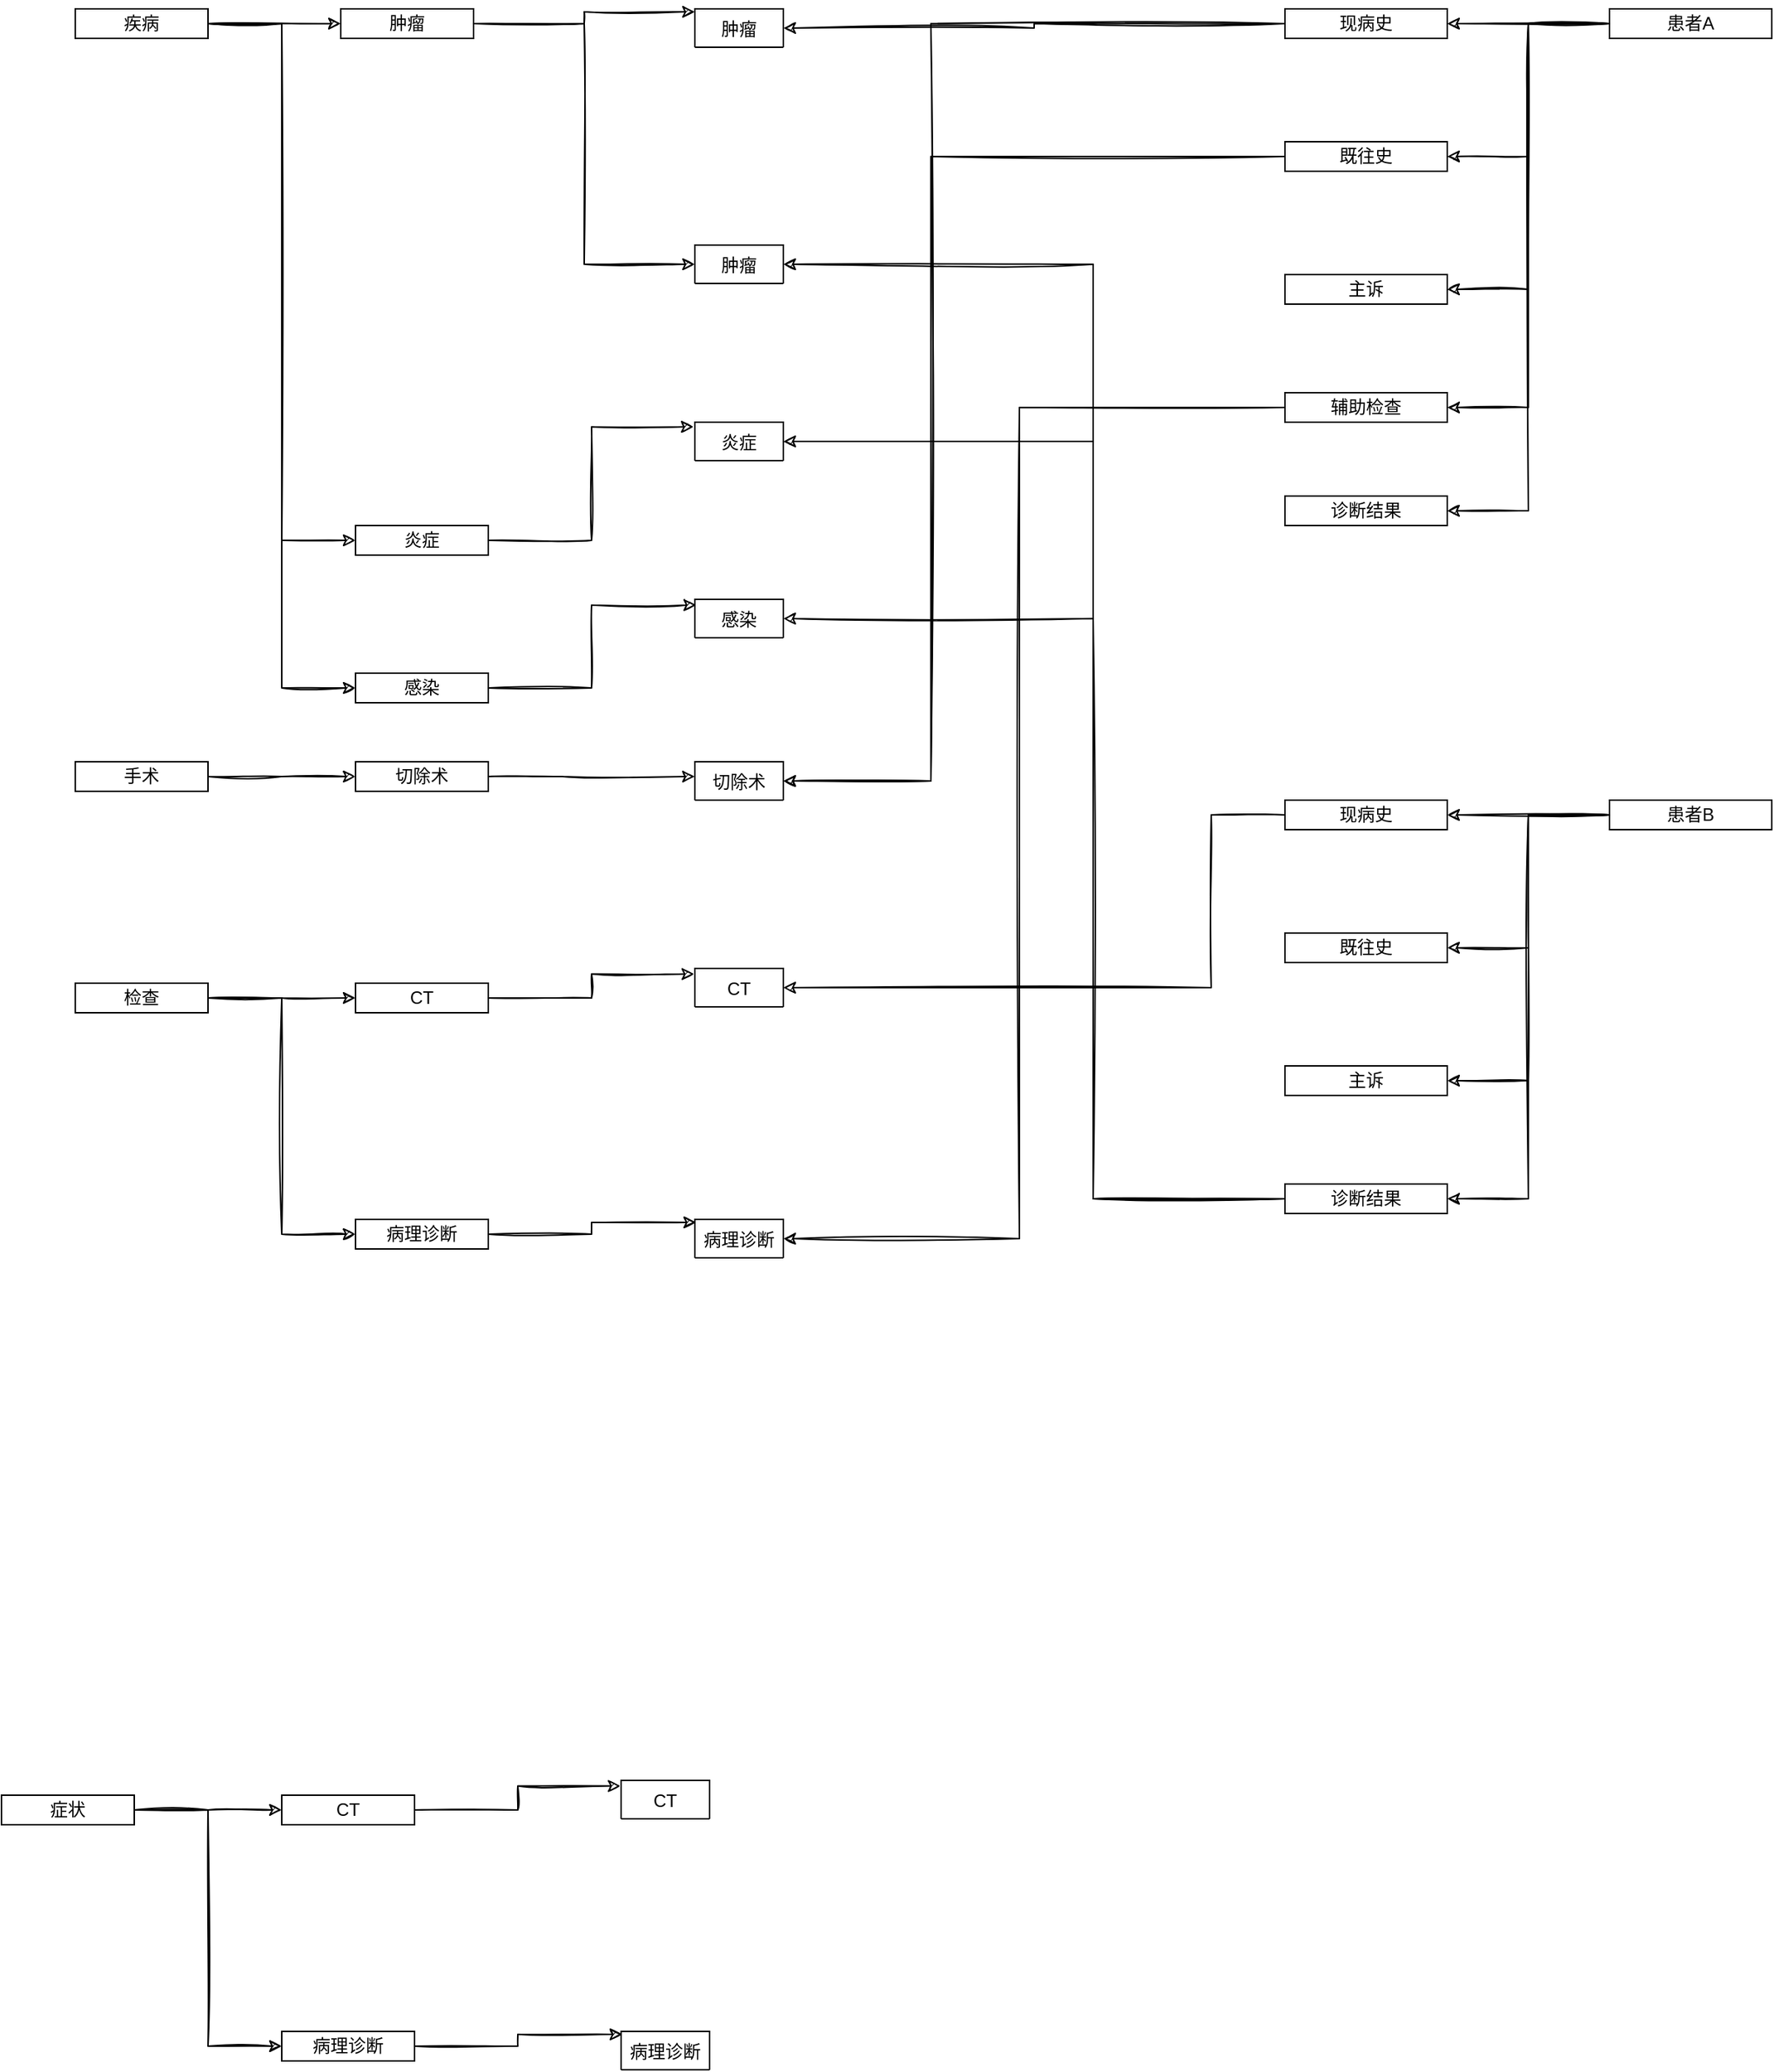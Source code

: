 <mxfile version="15.2.9" type="github">
  <diagram id="rdcxbeQPXJBi-1US10Wj" name="Page-1">
    <mxGraphModel dx="2031" dy="1007" grid="1" gridSize="10" guides="1" tooltips="1" connect="1" arrows="1" fold="1" page="1" pageScale="1" pageWidth="3300" pageHeight="4681" math="0" shadow="0">
      <root>
        <mxCell id="0" />
        <mxCell id="1" parent="0" />
        <mxCell id="RzvoCI_BBaKcWjOHwhh5-71" value="" style="edgeStyle=orthogonalEdgeStyle;rounded=0;sketch=1;orthogonalLoop=1;jettySize=auto;html=1;" edge="1" parent="1" source="RzvoCI_BBaKcWjOHwhh5-72" target="RzvoCI_BBaKcWjOHwhh5-73">
          <mxGeometry relative="1" as="geometry" />
        </mxCell>
        <mxCell id="RzvoCI_BBaKcWjOHwhh5-91" style="edgeStyle=orthogonalEdgeStyle;rounded=0;sketch=1;orthogonalLoop=1;jettySize=auto;html=1;entryX=0;entryY=0.5;entryDx=0;entryDy=0;" edge="1" parent="1" source="RzvoCI_BBaKcWjOHwhh5-72" target="RzvoCI_BBaKcWjOHwhh5-90">
          <mxGeometry relative="1" as="geometry" />
        </mxCell>
        <mxCell id="RzvoCI_BBaKcWjOHwhh5-99" style="edgeStyle=orthogonalEdgeStyle;rounded=0;sketch=1;orthogonalLoop=1;jettySize=auto;html=1;entryX=0;entryY=0.5;entryDx=0;entryDy=0;" edge="1" parent="1" source="RzvoCI_BBaKcWjOHwhh5-72" target="RzvoCI_BBaKcWjOHwhh5-95">
          <mxGeometry relative="1" as="geometry" />
        </mxCell>
        <mxCell id="RzvoCI_BBaKcWjOHwhh5-72" value="疾病" style="rounded=0;whiteSpace=wrap;html=1;" vertex="1" parent="1">
          <mxGeometry x="80" y="50" width="90" height="20" as="geometry" />
        </mxCell>
        <mxCell id="RzvoCI_BBaKcWjOHwhh5-87" style="edgeStyle=orthogonalEdgeStyle;rounded=0;sketch=1;orthogonalLoop=1;jettySize=auto;html=1;entryX=0;entryY=0.5;entryDx=0;entryDy=0;" edge="1" parent="1" source="RzvoCI_BBaKcWjOHwhh5-73" target="RzvoCI_BBaKcWjOHwhh5-85">
          <mxGeometry relative="1" as="geometry" />
        </mxCell>
        <mxCell id="RzvoCI_BBaKcWjOHwhh5-88" style="edgeStyle=orthogonalEdgeStyle;rounded=0;sketch=1;orthogonalLoop=1;jettySize=auto;html=1;entryX=0;entryY=0.077;entryDx=0;entryDy=0;entryPerimeter=0;" edge="1" parent="1" source="RzvoCI_BBaKcWjOHwhh5-73" target="RzvoCI_BBaKcWjOHwhh5-80">
          <mxGeometry relative="1" as="geometry" />
        </mxCell>
        <mxCell id="RzvoCI_BBaKcWjOHwhh5-73" value="肿瘤" style="rounded=0;whiteSpace=wrap;html=1;" vertex="1" parent="1">
          <mxGeometry x="260" y="50" width="90" height="20" as="geometry" />
        </mxCell>
        <mxCell id="RzvoCI_BBaKcWjOHwhh5-80" value="肿瘤" style="swimlane;fontStyle=0;childLayout=stackLayout;horizontal=1;startSize=26;horizontalStack=0;resizeParent=1;resizeParentMax=0;resizeLast=0;collapsible=1;marginBottom=0;" vertex="1" collapsed="1" parent="1">
          <mxGeometry x="500" y="50" width="60" height="26" as="geometry">
            <mxRectangle x="450" y="20" width="140" height="140" as="alternateBounds" />
          </mxGeometry>
        </mxCell>
        <mxCell id="RzvoCI_BBaKcWjOHwhh5-83" value="性质：恶性&#xa;部位：胰头&#xa;肿瘤最大径：3.2cm&#xa;时间：2020-12-10&#xa;状态：行胰十二指肠切&#xa;除术，手术顺利，术后&#xa;恢复良好。" style="text;strokeColor=none;fillColor=none;align=left;verticalAlign=top;spacingLeft=4;spacingRight=4;overflow=hidden;rotatable=0;points=[[0,0.5],[1,0.5]];portConstraint=eastwest;" vertex="1" parent="RzvoCI_BBaKcWjOHwhh5-80">
          <mxGeometry y="26" width="60" height="114" as="geometry" />
        </mxCell>
        <mxCell id="RzvoCI_BBaKcWjOHwhh5-85" value="肿瘤" style="swimlane;fontStyle=0;childLayout=stackLayout;horizontal=1;startSize=26;horizontalStack=0;resizeParent=1;resizeParentMax=0;resizeLast=0;collapsible=1;marginBottom=0;" vertex="1" collapsed="1" parent="1">
          <mxGeometry x="500" y="210" width="60" height="26" as="geometry">
            <mxRectangle x="450" y="180" width="140" height="100" as="alternateBounds" />
          </mxGeometry>
        </mxCell>
        <mxCell id="RzvoCI_BBaKcWjOHwhh5-86" value="性质：恶性&#xa;部位：胰头&#xa;时间：2021-01-11&#xa;状态：【空】" style="text;strokeColor=none;fillColor=none;align=left;verticalAlign=top;spacingLeft=4;spacingRight=4;overflow=hidden;rotatable=0;points=[[0,0.5],[1,0.5]];portConstraint=eastwest;" vertex="1" parent="RzvoCI_BBaKcWjOHwhh5-85">
          <mxGeometry y="26" width="60" height="74" as="geometry" />
        </mxCell>
        <mxCell id="RzvoCI_BBaKcWjOHwhh5-94" style="edgeStyle=orthogonalEdgeStyle;rounded=0;sketch=1;orthogonalLoop=1;jettySize=auto;html=1;entryX=-0.014;entryY=0.12;entryDx=0;entryDy=0;entryPerimeter=0;" edge="1" parent="1" source="RzvoCI_BBaKcWjOHwhh5-90" target="RzvoCI_BBaKcWjOHwhh5-92">
          <mxGeometry relative="1" as="geometry" />
        </mxCell>
        <mxCell id="RzvoCI_BBaKcWjOHwhh5-90" value="炎症" style="rounded=0;whiteSpace=wrap;html=1;" vertex="1" parent="1">
          <mxGeometry x="270" y="400" width="90" height="20" as="geometry" />
        </mxCell>
        <mxCell id="RzvoCI_BBaKcWjOHwhh5-92" value="炎症" style="swimlane;fontStyle=0;childLayout=stackLayout;horizontal=1;startSize=26;horizontalStack=0;resizeParent=1;resizeParentMax=0;resizeLast=0;collapsible=1;marginBottom=0;" vertex="1" collapsed="1" parent="1">
          <mxGeometry x="500" y="330" width="60" height="26" as="geometry">
            <mxRectangle x="450" y="300" width="140" height="100" as="alternateBounds" />
          </mxGeometry>
        </mxCell>
        <mxCell id="RzvoCI_BBaKcWjOHwhh5-93" value="部位：胆囊&#xa;伴随：胆囊结石&#xa;时间：2021-01-11&#xa;状态：【空】" style="text;strokeColor=none;fillColor=none;align=left;verticalAlign=top;spacingLeft=4;spacingRight=4;overflow=hidden;rotatable=0;points=[[0,0.5],[1,0.5]];portConstraint=eastwest;" vertex="1" parent="RzvoCI_BBaKcWjOHwhh5-92">
          <mxGeometry y="26" width="60" height="74" as="geometry" />
        </mxCell>
        <mxCell id="RzvoCI_BBaKcWjOHwhh5-100" style="edgeStyle=orthogonalEdgeStyle;rounded=0;sketch=1;orthogonalLoop=1;jettySize=auto;html=1;entryX=0.014;entryY=0.15;entryDx=0;entryDy=0;entryPerimeter=0;" edge="1" parent="1" source="RzvoCI_BBaKcWjOHwhh5-95" target="RzvoCI_BBaKcWjOHwhh5-97">
          <mxGeometry relative="1" as="geometry" />
        </mxCell>
        <mxCell id="RzvoCI_BBaKcWjOHwhh5-95" value="感染" style="rounded=0;whiteSpace=wrap;html=1;" vertex="1" parent="1">
          <mxGeometry x="270" y="500" width="90" height="20" as="geometry" />
        </mxCell>
        <mxCell id="RzvoCI_BBaKcWjOHwhh5-97" value="感染" style="swimlane;fontStyle=0;childLayout=stackLayout;horizontal=1;startSize=26;horizontalStack=0;resizeParent=1;resizeParentMax=0;resizeLast=0;collapsible=1;marginBottom=0;" vertex="1" collapsed="1" parent="1">
          <mxGeometry x="500" y="450" width="60" height="26" as="geometry">
            <mxRectangle x="450" y="420" width="140" height="80" as="alternateBounds" />
          </mxGeometry>
        </mxCell>
        <mxCell id="RzvoCI_BBaKcWjOHwhh5-98" value="部位：胆道&#xa;时间：2021-01-11&#xa;状态：【空】" style="text;strokeColor=none;fillColor=none;align=left;verticalAlign=top;spacingLeft=4;spacingRight=4;overflow=hidden;rotatable=0;points=[[0,0.5],[1,0.5]];portConstraint=eastwest;" vertex="1" parent="RzvoCI_BBaKcWjOHwhh5-97">
          <mxGeometry y="26" width="60" height="54" as="geometry" />
        </mxCell>
        <mxCell id="RzvoCI_BBaKcWjOHwhh5-102" style="edgeStyle=orthogonalEdgeStyle;rounded=0;sketch=1;orthogonalLoop=1;jettySize=auto;html=1;" edge="1" parent="1" source="RzvoCI_BBaKcWjOHwhh5-101">
          <mxGeometry relative="1" as="geometry">
            <mxPoint x="270" y="570" as="targetPoint" />
          </mxGeometry>
        </mxCell>
        <mxCell id="RzvoCI_BBaKcWjOHwhh5-101" value="手术" style="rounded=0;whiteSpace=wrap;html=1;" vertex="1" parent="1">
          <mxGeometry x="80" y="560" width="90" height="20" as="geometry" />
        </mxCell>
        <mxCell id="RzvoCI_BBaKcWjOHwhh5-104" style="edgeStyle=orthogonalEdgeStyle;rounded=0;sketch=1;orthogonalLoop=1;jettySize=auto;html=1;" edge="1" parent="1" source="RzvoCI_BBaKcWjOHwhh5-103">
          <mxGeometry relative="1" as="geometry">
            <mxPoint x="500" y="570" as="targetPoint" />
            <Array as="points">
              <mxPoint x="410" y="570" />
              <mxPoint x="410" y="570" />
            </Array>
          </mxGeometry>
        </mxCell>
        <mxCell id="RzvoCI_BBaKcWjOHwhh5-103" value="切除术" style="rounded=0;whiteSpace=wrap;html=1;" vertex="1" parent="1">
          <mxGeometry x="270" y="560" width="90" height="20" as="geometry" />
        </mxCell>
        <mxCell id="RzvoCI_BBaKcWjOHwhh5-105" value="切除术" style="swimlane;fontStyle=0;childLayout=stackLayout;horizontal=1;startSize=26;horizontalStack=0;resizeParent=1;resizeParentMax=0;resizeLast=0;collapsible=1;marginBottom=0;" vertex="1" collapsed="1" parent="1">
          <mxGeometry x="500" y="560" width="60" height="26" as="geometry">
            <mxRectangle x="450" y="530" width="140" height="100" as="alternateBounds" />
          </mxGeometry>
        </mxCell>
        <mxCell id="RzvoCI_BBaKcWjOHwhh5-106" value="部位：胰十二指肠&#xa;时间：2020-12-10&#xa;状态：手术顺利，术后&#xa;恢复良好。" style="text;strokeColor=none;fillColor=none;align=left;verticalAlign=top;spacingLeft=4;spacingRight=4;overflow=hidden;rotatable=0;points=[[0,0.5],[1,0.5]];portConstraint=eastwest;" vertex="1" parent="RzvoCI_BBaKcWjOHwhh5-105">
          <mxGeometry y="26" width="60" height="74" as="geometry" />
        </mxCell>
        <mxCell id="RzvoCI_BBaKcWjOHwhh5-108" style="edgeStyle=orthogonalEdgeStyle;rounded=0;sketch=1;orthogonalLoop=1;jettySize=auto;html=1;" edge="1" parent="1" source="RzvoCI_BBaKcWjOHwhh5-107">
          <mxGeometry relative="1" as="geometry">
            <mxPoint x="270" y="720" as="targetPoint" />
          </mxGeometry>
        </mxCell>
        <mxCell id="RzvoCI_BBaKcWjOHwhh5-119" style="edgeStyle=orthogonalEdgeStyle;rounded=0;sketch=1;orthogonalLoop=1;jettySize=auto;html=1;entryX=0;entryY=0.5;entryDx=0;entryDy=0;" edge="1" parent="1" source="RzvoCI_BBaKcWjOHwhh5-107" target="RzvoCI_BBaKcWjOHwhh5-117">
          <mxGeometry relative="1" as="geometry" />
        </mxCell>
        <mxCell id="RzvoCI_BBaKcWjOHwhh5-107" value="检查" style="rounded=0;whiteSpace=wrap;html=1;" vertex="1" parent="1">
          <mxGeometry x="80" y="710" width="90" height="20" as="geometry" />
        </mxCell>
        <mxCell id="RzvoCI_BBaKcWjOHwhh5-112" style="edgeStyle=orthogonalEdgeStyle;rounded=0;sketch=1;orthogonalLoop=1;jettySize=auto;html=1;entryX=-0.007;entryY=0.146;entryDx=0;entryDy=0;entryPerimeter=0;" edge="1" parent="1" source="RzvoCI_BBaKcWjOHwhh5-109" target="RzvoCI_BBaKcWjOHwhh5-110">
          <mxGeometry relative="1" as="geometry" />
        </mxCell>
        <mxCell id="RzvoCI_BBaKcWjOHwhh5-109" value="CT" style="rounded=0;whiteSpace=wrap;html=1;" vertex="1" parent="1">
          <mxGeometry x="270" y="710" width="90" height="20" as="geometry" />
        </mxCell>
        <mxCell id="RzvoCI_BBaKcWjOHwhh5-110" value="CT" style="swimlane;fontStyle=0;childLayout=stackLayout;horizontal=1;startSize=26;horizontalStack=0;resizeParent=1;resizeParentMax=0;resizeLast=0;collapsible=1;marginBottom=0;" vertex="1" collapsed="1" parent="1">
          <mxGeometry x="500" y="700" width="60" height="26" as="geometry">
            <mxRectangle x="450" y="670" width="140" height="130" as="alternateBounds" />
          </mxGeometry>
        </mxCell>
        <mxCell id="RzvoCI_BBaKcWjOHwhh5-111" value="部位：上腹部&#xa;增强：是&#xa;结果：胰头部占位，待&#xa;排伴肝内外胆管及主胰&#xa;管扩张，胰腺实质内多&#xa;发囊样低密度灶。" style="text;strokeColor=none;fillColor=none;align=left;verticalAlign=top;spacingLeft=4;spacingRight=4;overflow=hidden;rotatable=0;points=[[0,0.5],[1,0.5]];portConstraint=eastwest;" vertex="1" parent="RzvoCI_BBaKcWjOHwhh5-110">
          <mxGeometry y="26" width="60" height="104" as="geometry" />
        </mxCell>
        <mxCell id="RzvoCI_BBaKcWjOHwhh5-115" value="病理诊断" style="swimlane;fontStyle=0;childLayout=stackLayout;horizontal=1;startSize=26;horizontalStack=0;resizeParent=1;resizeParentMax=0;resizeLast=0;collapsible=1;marginBottom=0;" vertex="1" collapsed="1" parent="1">
          <mxGeometry x="500" y="870" width="60" height="26" as="geometry">
            <mxRectangle x="450" y="840" width="140" height="380" as="alternateBounds" />
          </mxGeometry>
        </mxCell>
        <mxCell id="RzvoCI_BBaKcWjOHwhh5-116" value="日期：2021-12-26&#xa;结果：（胰头）中分化&#xa;导管腺癌，肿瘤最大径&#xa;约3.2cm；（胆囊）慢&#xa;性胆囊炎。&#xa;免疫组化:&#xa;CAM5.2:(+)&#xa;CDX2:(部分+)&#xa;P53:(突变型，50%)&#xa;KI67:(+，60%)&#xa;MUC1:(+)&#xa;MUC2:(小灶+)&#xa;MUC5:(+)&#xa;MUC6:(少部分+)&#xa;MLH1:(+)&#xa;MSH2:(+)&#xa;PMS2:(+)&#xa;MSH6:(+)&#xa;其他:&#xa;淋巴细胞呈：&#xa;CD4(+，30%)&#xa;CD8(+，20%)&#xa;CD20(+，2%)&#xa;EGFR:（阴性）无扩增。" style="text;strokeColor=none;fillColor=none;align=left;verticalAlign=top;spacingLeft=4;spacingRight=4;overflow=hidden;rotatable=0;points=[[0,0.5],[1,0.5]];portConstraint=eastwest;" vertex="1" parent="RzvoCI_BBaKcWjOHwhh5-115">
          <mxGeometry y="26" width="60" height="354" as="geometry" />
        </mxCell>
        <mxCell id="RzvoCI_BBaKcWjOHwhh5-118" style="edgeStyle=orthogonalEdgeStyle;rounded=0;sketch=1;orthogonalLoop=1;jettySize=auto;html=1;entryX=0.014;entryY=0.077;entryDx=0;entryDy=0;entryPerimeter=0;" edge="1" parent="1" source="RzvoCI_BBaKcWjOHwhh5-117" target="RzvoCI_BBaKcWjOHwhh5-115">
          <mxGeometry relative="1" as="geometry" />
        </mxCell>
        <mxCell id="RzvoCI_BBaKcWjOHwhh5-117" value="病理诊断" style="rounded=0;whiteSpace=wrap;html=1;" vertex="1" parent="1">
          <mxGeometry x="270" y="870" width="90" height="20" as="geometry" />
        </mxCell>
        <mxCell id="RzvoCI_BBaKcWjOHwhh5-120" style="edgeStyle=orthogonalEdgeStyle;rounded=0;sketch=1;orthogonalLoop=1;jettySize=auto;html=1;" edge="1" parent="1" source="RzvoCI_BBaKcWjOHwhh5-122">
          <mxGeometry relative="1" as="geometry">
            <mxPoint x="220" y="1270" as="targetPoint" />
          </mxGeometry>
        </mxCell>
        <mxCell id="RzvoCI_BBaKcWjOHwhh5-121" style="edgeStyle=orthogonalEdgeStyle;rounded=0;sketch=1;orthogonalLoop=1;jettySize=auto;html=1;entryX=0;entryY=0.5;entryDx=0;entryDy=0;" edge="1" parent="1" source="RzvoCI_BBaKcWjOHwhh5-122" target="RzvoCI_BBaKcWjOHwhh5-130">
          <mxGeometry relative="1" as="geometry" />
        </mxCell>
        <mxCell id="RzvoCI_BBaKcWjOHwhh5-122" value="症状" style="rounded=0;whiteSpace=wrap;html=1;" vertex="1" parent="1">
          <mxGeometry x="30" y="1260" width="90" height="20" as="geometry" />
        </mxCell>
        <mxCell id="RzvoCI_BBaKcWjOHwhh5-123" style="edgeStyle=orthogonalEdgeStyle;rounded=0;sketch=1;orthogonalLoop=1;jettySize=auto;html=1;entryX=-0.007;entryY=0.146;entryDx=0;entryDy=0;entryPerimeter=0;" edge="1" parent="1" source="RzvoCI_BBaKcWjOHwhh5-124" target="RzvoCI_BBaKcWjOHwhh5-125">
          <mxGeometry relative="1" as="geometry" />
        </mxCell>
        <mxCell id="RzvoCI_BBaKcWjOHwhh5-124" value="CT" style="rounded=0;whiteSpace=wrap;html=1;" vertex="1" parent="1">
          <mxGeometry x="220" y="1260" width="90" height="20" as="geometry" />
        </mxCell>
        <mxCell id="RzvoCI_BBaKcWjOHwhh5-125" value="CT" style="swimlane;fontStyle=0;childLayout=stackLayout;horizontal=1;startSize=26;horizontalStack=0;resizeParent=1;resizeParentMax=0;resizeLast=0;collapsible=1;marginBottom=0;" vertex="1" collapsed="1" parent="1">
          <mxGeometry x="450" y="1250" width="60" height="26" as="geometry">
            <mxRectangle x="445" y="1250" width="140" height="130" as="alternateBounds" />
          </mxGeometry>
        </mxCell>
        <mxCell id="RzvoCI_BBaKcWjOHwhh5-126" value="部位：上腹部&#xa;增强：是&#xa;结果：胰头部占位，待&#xa;排伴肝内外胆管及主胰&#xa;管扩张，胰腺实质内多&#xa;发囊样低密度灶。" style="text;strokeColor=none;fillColor=none;align=left;verticalAlign=top;spacingLeft=4;spacingRight=4;overflow=hidden;rotatable=0;points=[[0,0.5],[1,0.5]];portConstraint=eastwest;" vertex="1" parent="RzvoCI_BBaKcWjOHwhh5-125">
          <mxGeometry y="26" width="60" height="104" as="geometry" />
        </mxCell>
        <mxCell id="RzvoCI_BBaKcWjOHwhh5-127" value="病理诊断" style="swimlane;fontStyle=0;childLayout=stackLayout;horizontal=1;startSize=26;horizontalStack=0;resizeParent=1;resizeParentMax=0;resizeLast=0;collapsible=1;marginBottom=0;" vertex="1" collapsed="1" parent="1">
          <mxGeometry x="450" y="1420" width="60" height="26" as="geometry">
            <mxRectangle x="450" y="840" width="140" height="380" as="alternateBounds" />
          </mxGeometry>
        </mxCell>
        <mxCell id="RzvoCI_BBaKcWjOHwhh5-128" value="日期：2021-12-26&#xa;结果：（胰头）中分化&#xa;导管腺癌，肿瘤最大径&#xa;约3.2cm；（胆囊）慢&#xa;性胆囊炎。&#xa;免疫组化:&#xa;CAM5.2:(+)&#xa;CDX2:(部分+)&#xa;P53:(突变型，50%)&#xa;KI67:(+，60%)&#xa;MUC1:(+)&#xa;MUC2:(小灶+)&#xa;MUC5:(+)&#xa;MUC6:(少部分+)&#xa;MLH1:(+)&#xa;MSH2:(+)&#xa;PMS2:(+)&#xa;MSH6:(+)&#xa;其他:&#xa;淋巴细胞呈：&#xa;CD4(+，30%)&#xa;CD8(+，20%)&#xa;CD20(+，2%)&#xa;EGFR:（阴性）无扩增。" style="text;strokeColor=none;fillColor=none;align=left;verticalAlign=top;spacingLeft=4;spacingRight=4;overflow=hidden;rotatable=0;points=[[0,0.5],[1,0.5]];portConstraint=eastwest;" vertex="1" parent="RzvoCI_BBaKcWjOHwhh5-127">
          <mxGeometry y="26" width="60" height="354" as="geometry" />
        </mxCell>
        <mxCell id="RzvoCI_BBaKcWjOHwhh5-129" style="edgeStyle=orthogonalEdgeStyle;rounded=0;sketch=1;orthogonalLoop=1;jettySize=auto;html=1;entryX=0.014;entryY=0.077;entryDx=0;entryDy=0;entryPerimeter=0;" edge="1" parent="1" source="RzvoCI_BBaKcWjOHwhh5-130" target="RzvoCI_BBaKcWjOHwhh5-127">
          <mxGeometry relative="1" as="geometry" />
        </mxCell>
        <mxCell id="RzvoCI_BBaKcWjOHwhh5-130" value="病理诊断" style="rounded=0;whiteSpace=wrap;html=1;" vertex="1" parent="1">
          <mxGeometry x="220" y="1420" width="90" height="20" as="geometry" />
        </mxCell>
        <mxCell id="RzvoCI_BBaKcWjOHwhh5-136" style="edgeStyle=orthogonalEdgeStyle;rounded=0;sketch=1;orthogonalLoop=1;jettySize=auto;html=1;entryX=1;entryY=0.5;entryDx=0;entryDy=0;" edge="1" parent="1" source="RzvoCI_BBaKcWjOHwhh5-131" target="RzvoCI_BBaKcWjOHwhh5-132">
          <mxGeometry relative="1" as="geometry" />
        </mxCell>
        <mxCell id="RzvoCI_BBaKcWjOHwhh5-137" style="edgeStyle=orthogonalEdgeStyle;rounded=0;sketch=1;orthogonalLoop=1;jettySize=auto;html=1;entryX=1;entryY=0.5;entryDx=0;entryDy=0;" edge="1" parent="1" source="RzvoCI_BBaKcWjOHwhh5-131" target="RzvoCI_BBaKcWjOHwhh5-133">
          <mxGeometry relative="1" as="geometry" />
        </mxCell>
        <mxCell id="RzvoCI_BBaKcWjOHwhh5-138" style="edgeStyle=orthogonalEdgeStyle;rounded=0;sketch=1;orthogonalLoop=1;jettySize=auto;html=1;entryX=1;entryY=0.5;entryDx=0;entryDy=0;" edge="1" parent="1" source="RzvoCI_BBaKcWjOHwhh5-131" target="RzvoCI_BBaKcWjOHwhh5-134">
          <mxGeometry relative="1" as="geometry" />
        </mxCell>
        <mxCell id="RzvoCI_BBaKcWjOHwhh5-139" style="edgeStyle=orthogonalEdgeStyle;rounded=0;sketch=1;orthogonalLoop=1;jettySize=auto;html=1;entryX=1;entryY=0.5;entryDx=0;entryDy=0;" edge="1" parent="1" source="RzvoCI_BBaKcWjOHwhh5-131" target="RzvoCI_BBaKcWjOHwhh5-135">
          <mxGeometry relative="1" as="geometry" />
        </mxCell>
        <mxCell id="RzvoCI_BBaKcWjOHwhh5-154" style="edgeStyle=orthogonalEdgeStyle;rounded=0;sketch=1;orthogonalLoop=1;jettySize=auto;html=1;entryX=1;entryY=0.5;entryDx=0;entryDy=0;" edge="1" parent="1" source="RzvoCI_BBaKcWjOHwhh5-131" target="RzvoCI_BBaKcWjOHwhh5-153">
          <mxGeometry relative="1" as="geometry" />
        </mxCell>
        <mxCell id="RzvoCI_BBaKcWjOHwhh5-131" value="患者A" style="rounded=0;whiteSpace=wrap;html=1;" vertex="1" parent="1">
          <mxGeometry x="1120" y="50" width="110" height="20" as="geometry" />
        </mxCell>
        <mxCell id="RzvoCI_BBaKcWjOHwhh5-149" style="edgeStyle=orthogonalEdgeStyle;rounded=0;sketch=1;orthogonalLoop=1;jettySize=auto;html=1;entryX=1;entryY=0.5;entryDx=0;entryDy=0;" edge="1" parent="1" source="RzvoCI_BBaKcWjOHwhh5-132" target="RzvoCI_BBaKcWjOHwhh5-80">
          <mxGeometry relative="1" as="geometry" />
        </mxCell>
        <mxCell id="RzvoCI_BBaKcWjOHwhh5-150" style="edgeStyle=orthogonalEdgeStyle;rounded=0;sketch=1;orthogonalLoop=1;jettySize=auto;html=1;entryX=1;entryY=0.5;entryDx=0;entryDy=0;" edge="1" parent="1" source="RzvoCI_BBaKcWjOHwhh5-132" target="RzvoCI_BBaKcWjOHwhh5-105">
          <mxGeometry relative="1" as="geometry">
            <Array as="points">
              <mxPoint x="660" y="60" />
              <mxPoint x="660" y="573" />
            </Array>
          </mxGeometry>
        </mxCell>
        <mxCell id="RzvoCI_BBaKcWjOHwhh5-132" value="现病史" style="rounded=0;whiteSpace=wrap;html=1;" vertex="1" parent="1">
          <mxGeometry x="900" y="50" width="110" height="20" as="geometry" />
        </mxCell>
        <mxCell id="RzvoCI_BBaKcWjOHwhh5-151" style="edgeStyle=orthogonalEdgeStyle;rounded=0;sketch=1;orthogonalLoop=1;jettySize=auto;html=1;entryX=1;entryY=0.5;entryDx=0;entryDy=0;" edge="1" parent="1" source="RzvoCI_BBaKcWjOHwhh5-133" target="RzvoCI_BBaKcWjOHwhh5-105">
          <mxGeometry relative="1" as="geometry">
            <Array as="points">
              <mxPoint x="660" y="150" />
              <mxPoint x="660" y="573" />
            </Array>
          </mxGeometry>
        </mxCell>
        <mxCell id="RzvoCI_BBaKcWjOHwhh5-133" value="既往史" style="rounded=0;whiteSpace=wrap;html=1;" vertex="1" parent="1">
          <mxGeometry x="900" y="140" width="110" height="20" as="geometry" />
        </mxCell>
        <mxCell id="RzvoCI_BBaKcWjOHwhh5-134" value="主诉" style="rounded=0;whiteSpace=wrap;html=1;" vertex="1" parent="1">
          <mxGeometry x="900" y="230" width="110" height="20" as="geometry" />
        </mxCell>
        <mxCell id="RzvoCI_BBaKcWjOHwhh5-155" style="edgeStyle=orthogonalEdgeStyle;rounded=0;sketch=1;orthogonalLoop=1;jettySize=auto;html=1;entryX=1;entryY=0.5;entryDx=0;entryDy=0;" edge="1" parent="1" source="RzvoCI_BBaKcWjOHwhh5-135" target="RzvoCI_BBaKcWjOHwhh5-115">
          <mxGeometry relative="1" as="geometry">
            <Array as="points">
              <mxPoint x="720" y="320" />
              <mxPoint x="720" y="883" />
            </Array>
          </mxGeometry>
        </mxCell>
        <mxCell id="RzvoCI_BBaKcWjOHwhh5-135" value="辅助检查" style="rounded=0;whiteSpace=wrap;html=1;" vertex="1" parent="1">
          <mxGeometry x="900" y="310" width="110" height="20" as="geometry" />
        </mxCell>
        <mxCell id="RzvoCI_BBaKcWjOHwhh5-140" style="edgeStyle=orthogonalEdgeStyle;rounded=0;sketch=1;orthogonalLoop=1;jettySize=auto;html=1;entryX=1;entryY=0.5;entryDx=0;entryDy=0;" edge="1" parent="1" source="RzvoCI_BBaKcWjOHwhh5-144" target="RzvoCI_BBaKcWjOHwhh5-145">
          <mxGeometry relative="1" as="geometry" />
        </mxCell>
        <mxCell id="RzvoCI_BBaKcWjOHwhh5-141" style="edgeStyle=orthogonalEdgeStyle;rounded=0;sketch=1;orthogonalLoop=1;jettySize=auto;html=1;entryX=1;entryY=0.5;entryDx=0;entryDy=0;" edge="1" parent="1" source="RzvoCI_BBaKcWjOHwhh5-144" target="RzvoCI_BBaKcWjOHwhh5-146">
          <mxGeometry relative="1" as="geometry" />
        </mxCell>
        <mxCell id="RzvoCI_BBaKcWjOHwhh5-142" style="edgeStyle=orthogonalEdgeStyle;rounded=0;sketch=1;orthogonalLoop=1;jettySize=auto;html=1;entryX=1;entryY=0.5;entryDx=0;entryDy=0;" edge="1" parent="1" source="RzvoCI_BBaKcWjOHwhh5-144" target="RzvoCI_BBaKcWjOHwhh5-147">
          <mxGeometry relative="1" as="geometry" />
        </mxCell>
        <mxCell id="RzvoCI_BBaKcWjOHwhh5-143" style="edgeStyle=orthogonalEdgeStyle;rounded=0;sketch=1;orthogonalLoop=1;jettySize=auto;html=1;entryX=1;entryY=0.5;entryDx=0;entryDy=0;" edge="1" parent="1" source="RzvoCI_BBaKcWjOHwhh5-144" target="RzvoCI_BBaKcWjOHwhh5-148">
          <mxGeometry relative="1" as="geometry" />
        </mxCell>
        <mxCell id="RzvoCI_BBaKcWjOHwhh5-144" value="患者B" style="rounded=0;whiteSpace=wrap;html=1;" vertex="1" parent="1">
          <mxGeometry x="1120" y="586" width="110" height="20" as="geometry" />
        </mxCell>
        <mxCell id="RzvoCI_BBaKcWjOHwhh5-157" style="edgeStyle=orthogonalEdgeStyle;rounded=0;sketch=1;orthogonalLoop=1;jettySize=auto;html=1;entryX=1;entryY=0.5;entryDx=0;entryDy=0;" edge="1" parent="1" source="RzvoCI_BBaKcWjOHwhh5-145" target="RzvoCI_BBaKcWjOHwhh5-110">
          <mxGeometry relative="1" as="geometry">
            <Array as="points">
              <mxPoint x="850" y="596" />
              <mxPoint x="850" y="713" />
            </Array>
          </mxGeometry>
        </mxCell>
        <mxCell id="RzvoCI_BBaKcWjOHwhh5-145" value="现病史" style="rounded=0;whiteSpace=wrap;html=1;" vertex="1" parent="1">
          <mxGeometry x="900" y="586" width="110" height="20" as="geometry" />
        </mxCell>
        <mxCell id="RzvoCI_BBaKcWjOHwhh5-146" value="既往史" style="rounded=0;whiteSpace=wrap;html=1;" vertex="1" parent="1">
          <mxGeometry x="900" y="676" width="110" height="20" as="geometry" />
        </mxCell>
        <mxCell id="RzvoCI_BBaKcWjOHwhh5-147" value="主诉" style="rounded=0;whiteSpace=wrap;html=1;" vertex="1" parent="1">
          <mxGeometry x="900" y="766" width="110" height="20" as="geometry" />
        </mxCell>
        <mxCell id="RzvoCI_BBaKcWjOHwhh5-159" style="edgeStyle=orthogonalEdgeStyle;rounded=0;sketch=1;orthogonalLoop=1;jettySize=auto;html=1;entryX=1;entryY=0.5;entryDx=0;entryDy=0;" edge="1" parent="1" source="RzvoCI_BBaKcWjOHwhh5-148" target="RzvoCI_BBaKcWjOHwhh5-85">
          <mxGeometry relative="1" as="geometry">
            <Array as="points">
              <mxPoint x="770" y="856" />
              <mxPoint x="770" y="223" />
            </Array>
          </mxGeometry>
        </mxCell>
        <mxCell id="RzvoCI_BBaKcWjOHwhh5-160" style="edgeStyle=orthogonalEdgeStyle;rounded=0;sketch=1;orthogonalLoop=1;jettySize=auto;html=1;entryX=1;entryY=0.5;entryDx=0;entryDy=0;" edge="1" parent="1" source="RzvoCI_BBaKcWjOHwhh5-148" target="RzvoCI_BBaKcWjOHwhh5-92">
          <mxGeometry relative="1" as="geometry">
            <Array as="points">
              <mxPoint x="770" y="856" />
              <mxPoint x="770" y="343" />
            </Array>
          </mxGeometry>
        </mxCell>
        <mxCell id="RzvoCI_BBaKcWjOHwhh5-161" style="edgeStyle=orthogonalEdgeStyle;rounded=0;sketch=1;orthogonalLoop=1;jettySize=auto;html=1;entryX=1;entryY=0.5;entryDx=0;entryDy=0;" edge="1" parent="1" source="RzvoCI_BBaKcWjOHwhh5-148" target="RzvoCI_BBaKcWjOHwhh5-97">
          <mxGeometry relative="1" as="geometry">
            <Array as="points">
              <mxPoint x="770" y="856" />
              <mxPoint x="770" y="463" />
            </Array>
          </mxGeometry>
        </mxCell>
        <mxCell id="RzvoCI_BBaKcWjOHwhh5-148" value="诊断结果" style="rounded=0;whiteSpace=wrap;html=1;" vertex="1" parent="1">
          <mxGeometry x="900" y="846" width="110" height="20" as="geometry" />
        </mxCell>
        <mxCell id="RzvoCI_BBaKcWjOHwhh5-153" value="诊断结果" style="rounded=0;whiteSpace=wrap;html=1;" vertex="1" parent="1">
          <mxGeometry x="900" y="380" width="110" height="20" as="geometry" />
        </mxCell>
      </root>
    </mxGraphModel>
  </diagram>
</mxfile>
